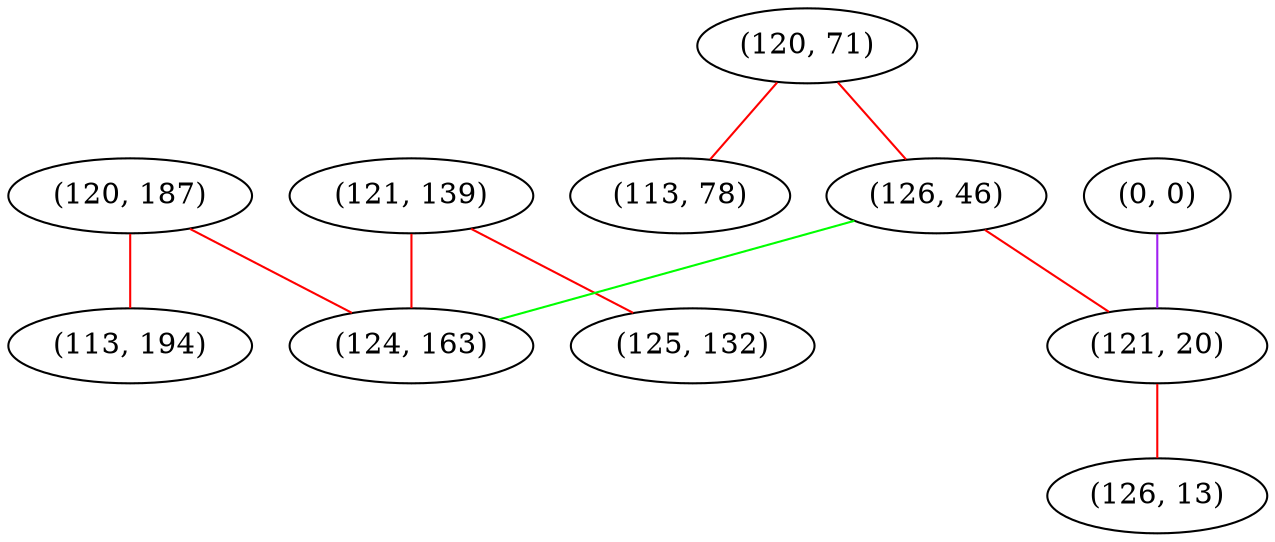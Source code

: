 graph "" {
"(121, 139)";
"(120, 71)";
"(126, 46)";
"(120, 187)";
"(124, 163)";
"(113, 194)";
"(0, 0)";
"(121, 20)";
"(125, 132)";
"(113, 78)";
"(126, 13)";
"(121, 139)" -- "(125, 132)"  [color=red, key=0, weight=1];
"(121, 139)" -- "(124, 163)"  [color=red, key=0, weight=1];
"(120, 71)" -- "(113, 78)"  [color=red, key=0, weight=1];
"(120, 71)" -- "(126, 46)"  [color=red, key=0, weight=1];
"(126, 46)" -- "(121, 20)"  [color=red, key=0, weight=1];
"(126, 46)" -- "(124, 163)"  [color=green, key=0, weight=2];
"(120, 187)" -- "(113, 194)"  [color=red, key=0, weight=1];
"(120, 187)" -- "(124, 163)"  [color=red, key=0, weight=1];
"(0, 0)" -- "(121, 20)"  [color=purple, key=0, weight=4];
"(121, 20)" -- "(126, 13)"  [color=red, key=0, weight=1];
}
